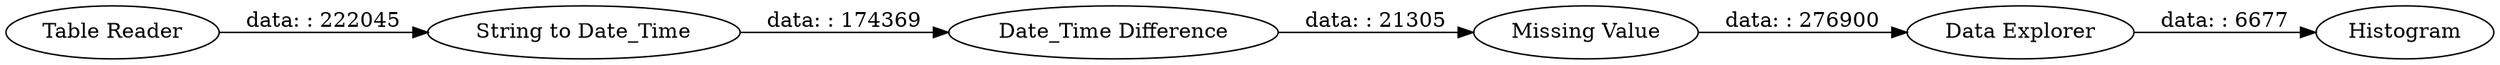 digraph {
	"-7961932270141990711_4" [label=Histogram]
	"-7961932270141990711_2" [label="Date_Time Difference"]
	"-7961932270141990711_7" [label="Data Explorer"]
	"-7961932270141990711_6" [label="Missing Value"]
	"-7961932270141990711_3" [label="String to Date_Time"]
	"-7961932270141990711_1" [label="Table Reader"]
	"-7961932270141990711_1" -> "-7961932270141990711_3" [label="data: : 222045"]
	"-7961932270141990711_3" -> "-7961932270141990711_2" [label="data: : 174369"]
	"-7961932270141990711_7" -> "-7961932270141990711_4" [label="data: : 6677"]
	"-7961932270141990711_2" -> "-7961932270141990711_6" [label="data: : 21305"]
	"-7961932270141990711_6" -> "-7961932270141990711_7" [label="data: : 276900"]
	rankdir=LR
}
